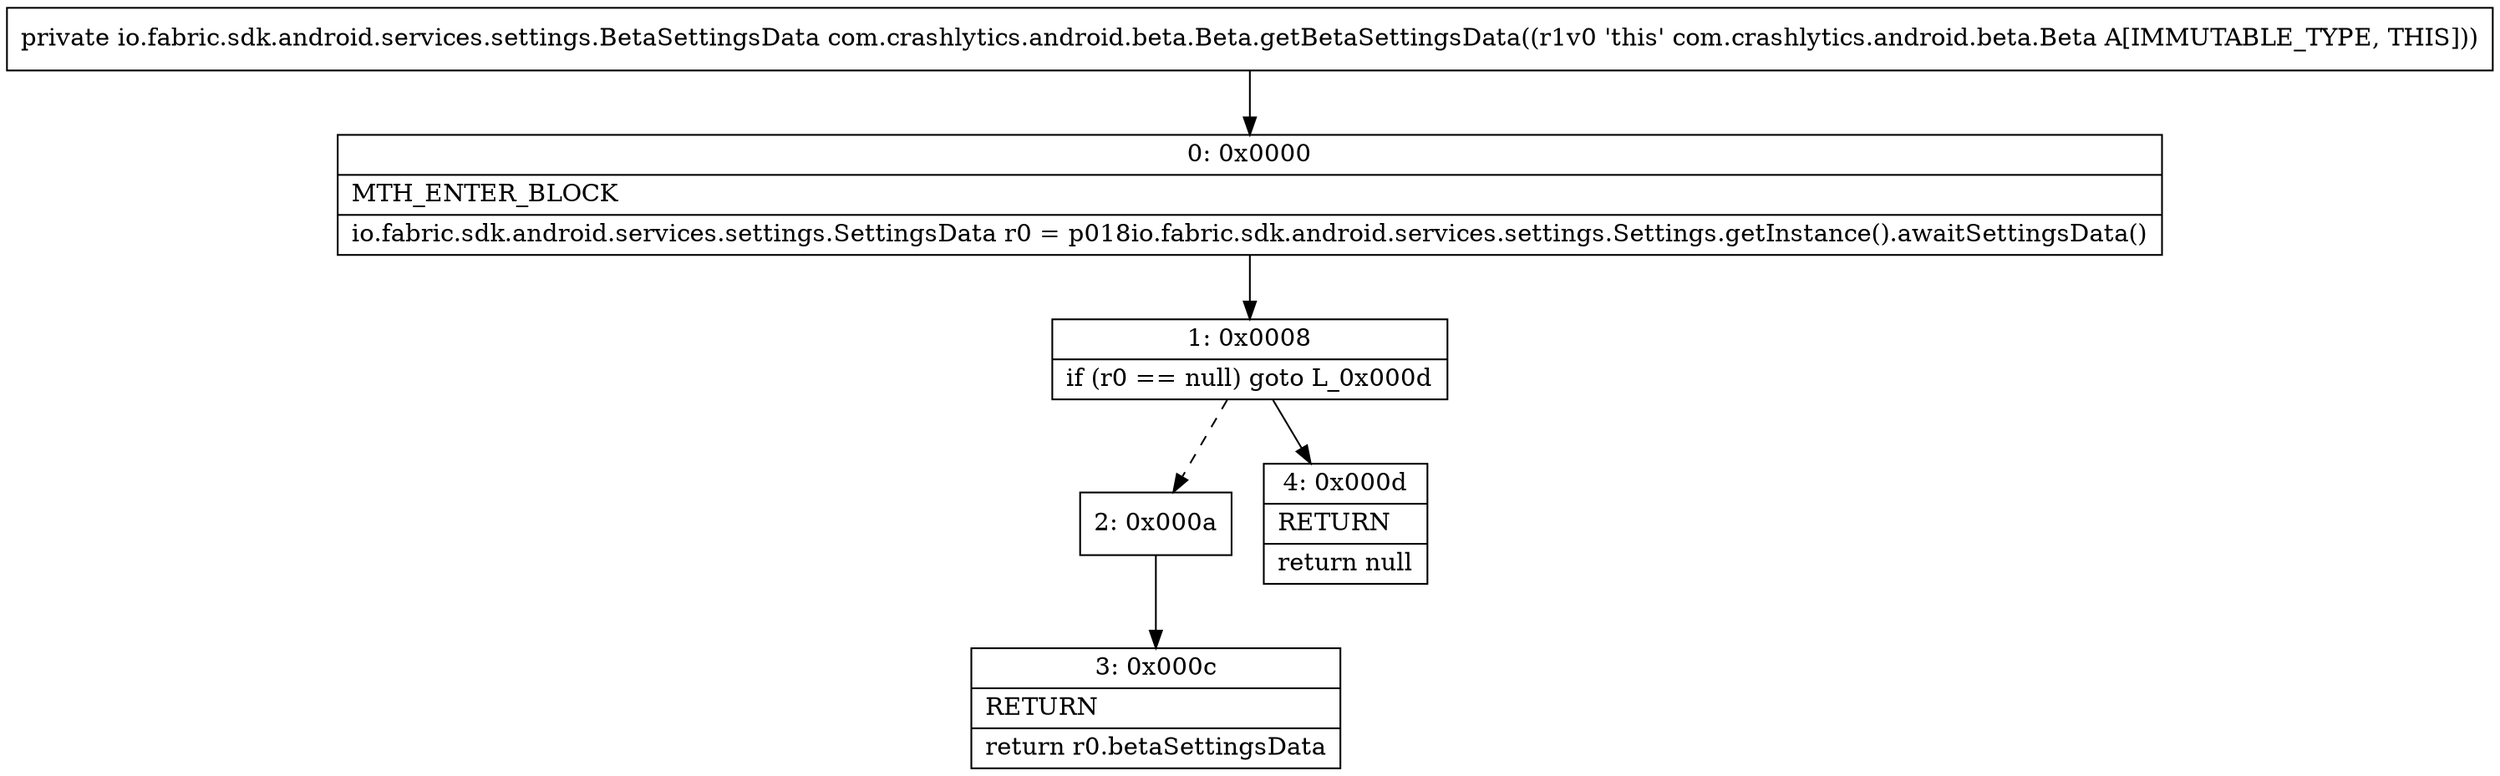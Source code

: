 digraph "CFG forcom.crashlytics.android.beta.Beta.getBetaSettingsData()Lio\/fabric\/sdk\/android\/services\/settings\/BetaSettingsData;" {
Node_0 [shape=record,label="{0\:\ 0x0000|MTH_ENTER_BLOCK\l|io.fabric.sdk.android.services.settings.SettingsData r0 = p018io.fabric.sdk.android.services.settings.Settings.getInstance().awaitSettingsData()\l}"];
Node_1 [shape=record,label="{1\:\ 0x0008|if (r0 == null) goto L_0x000d\l}"];
Node_2 [shape=record,label="{2\:\ 0x000a}"];
Node_3 [shape=record,label="{3\:\ 0x000c|RETURN\l|return r0.betaSettingsData\l}"];
Node_4 [shape=record,label="{4\:\ 0x000d|RETURN\l|return null\l}"];
MethodNode[shape=record,label="{private io.fabric.sdk.android.services.settings.BetaSettingsData com.crashlytics.android.beta.Beta.getBetaSettingsData((r1v0 'this' com.crashlytics.android.beta.Beta A[IMMUTABLE_TYPE, THIS])) }"];
MethodNode -> Node_0;
Node_0 -> Node_1;
Node_1 -> Node_2[style=dashed];
Node_1 -> Node_4;
Node_2 -> Node_3;
}

